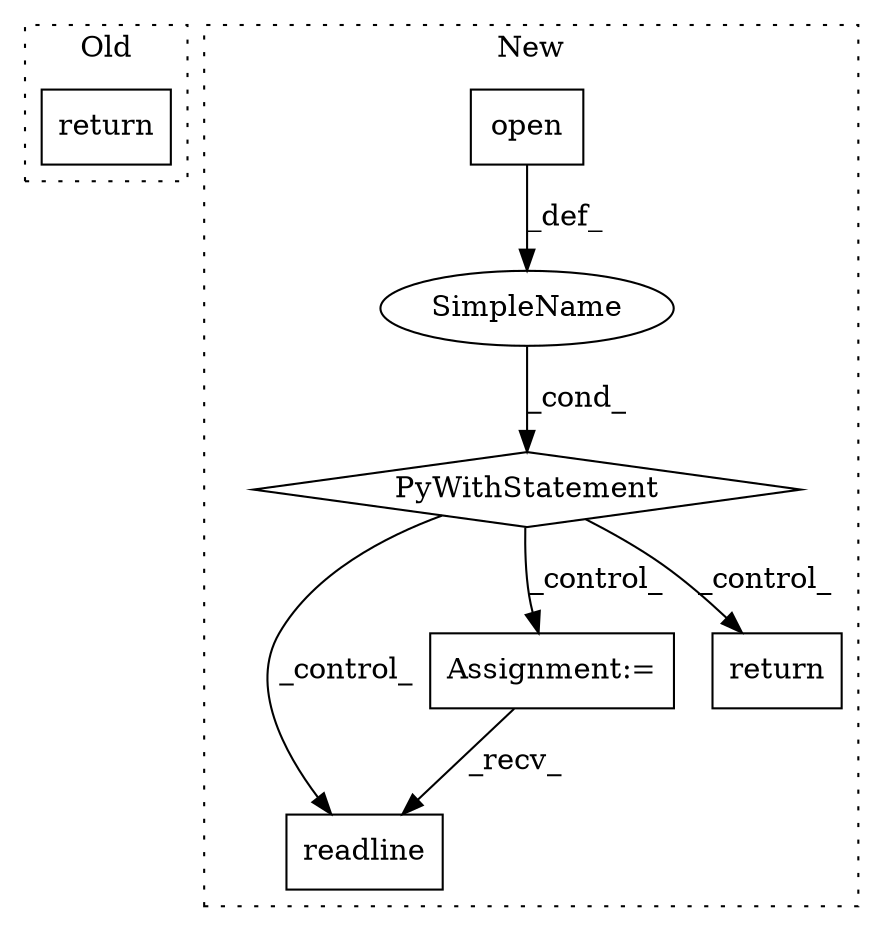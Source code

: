 digraph G {
subgraph cluster0 {
1 [label="return" a="41" s="3866" l="7" shape="box"];
label = "Old";
style="dotted";
}
subgraph cluster1 {
2 [label="readline" a="32" s="4141" l="10" shape="box"];
3 [label="Assignment:=" a="7" s="4119" l="3" shape="box"];
4 [label="PyWithStatement" a="104" s="4071,4102" l="10,2" shape="diamond"];
5 [label="SimpleName" a="42" s="" l="" shape="ellipse"];
6 [label="return" a="41" s="4244" l="7" shape="box"];
7 [label="open" a="32" s="4081,4101" l="5,1" shape="box"];
label = "New";
style="dotted";
}
3 -> 2 [label="_recv_"];
4 -> 2 [label="_control_"];
4 -> 6 [label="_control_"];
4 -> 3 [label="_control_"];
5 -> 4 [label="_cond_"];
7 -> 5 [label="_def_"];
}